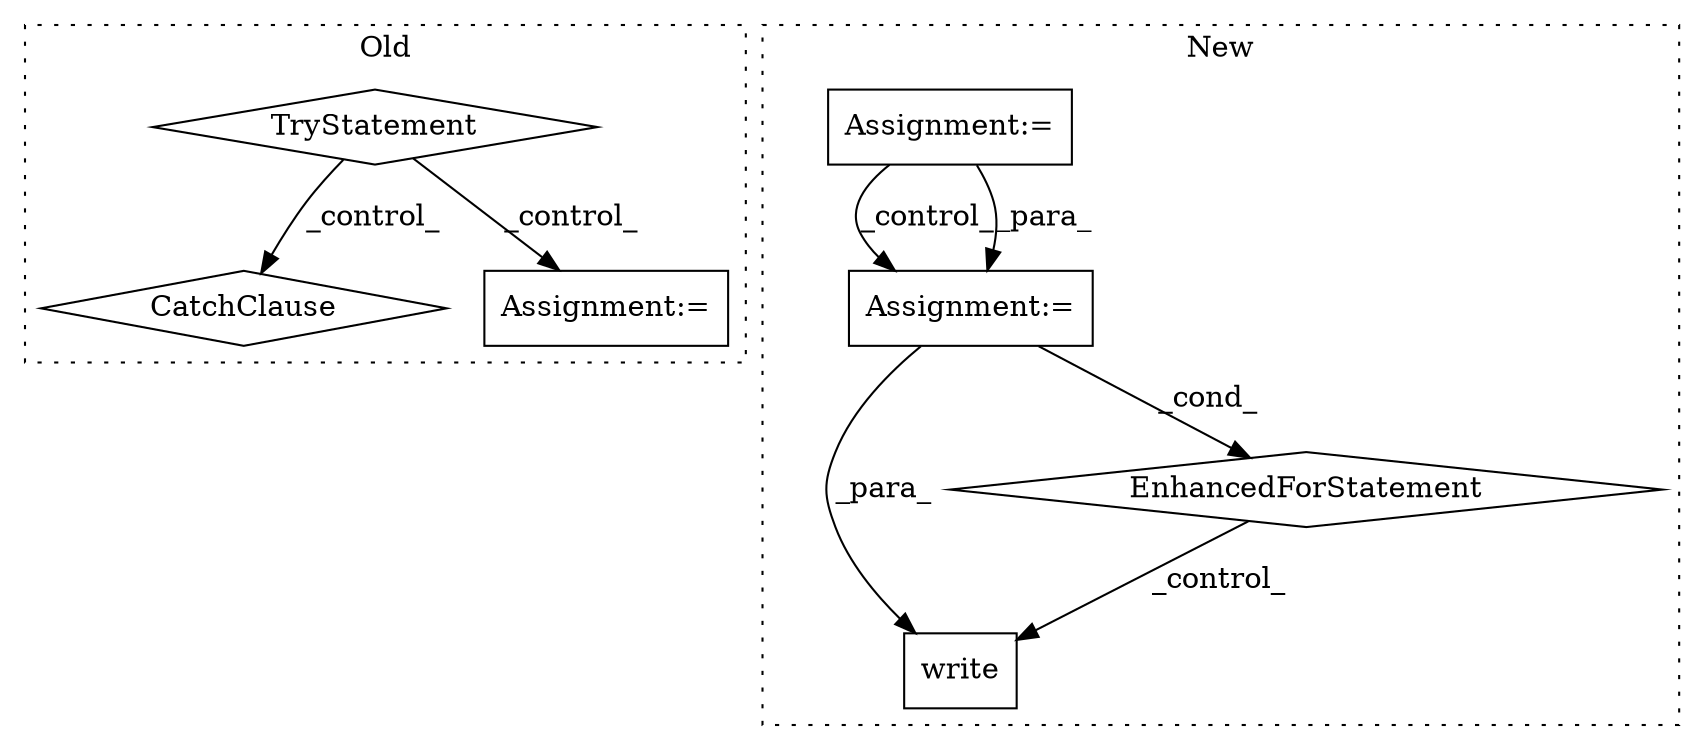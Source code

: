 digraph G {
subgraph cluster0 {
1 [label="TryStatement" a="54" s="2144" l="4" shape="diamond"];
3 [label="CatchClause" a="12" s="2501,2559" l="13,2" shape="diamond"];
4 [label="Assignment:=" a="7" s="2186" l="2" shape="box"];
label = "Old";
style="dotted";
}
subgraph cluster1 {
2 [label="write" a="32" s="2252,2285" l="6,1" shape="box"];
5 [label="Assignment:=" a="7" s="1910,1977" l="53,2" shape="box"];
6 [label="Assignment:=" a="7" s="2088" l="1" shape="box"];
7 [label="EnhancedForStatement" a="70" s="2135,2228" l="57,2" shape="diamond"];
label = "New";
style="dotted";
}
1 -> 4 [label="_control_"];
1 -> 3 [label="_control_"];
5 -> 6 [label="_control_"];
5 -> 6 [label="_para_"];
6 -> 2 [label="_para_"];
6 -> 7 [label="_cond_"];
7 -> 2 [label="_control_"];
}